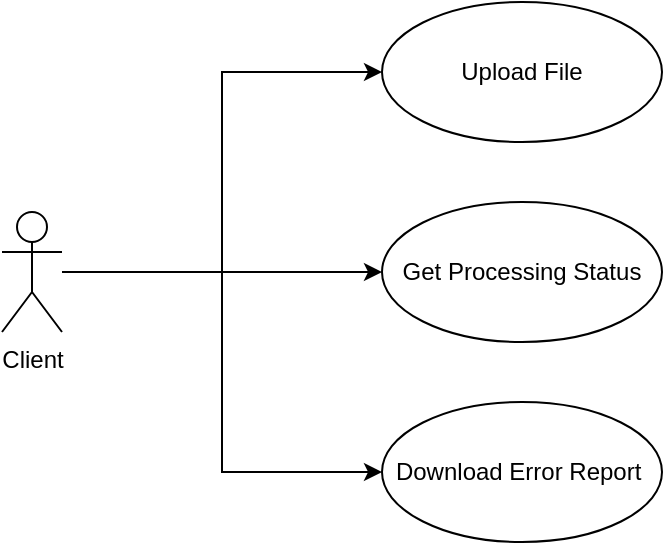 <mxfile version="27.2.0">
  <diagram name="Page-1" id="dx3lY_2Ip6GUPJx0M8Ue">
    <mxGraphModel dx="1339" dy="695" grid="1" gridSize="10" guides="1" tooltips="1" connect="1" arrows="1" fold="1" page="1" pageScale="1" pageWidth="850" pageHeight="1100" math="0" shadow="0">
      <root>
        <mxCell id="0" />
        <mxCell id="1" parent="0" />
        <mxCell id="hOmC9PKJEVMpnFEBVNOn-5" style="edgeStyle=orthogonalEdgeStyle;rounded=0;orthogonalLoop=1;jettySize=auto;html=1;entryX=0;entryY=0.5;entryDx=0;entryDy=0;" edge="1" parent="1" source="hOmC9PKJEVMpnFEBVNOn-1" target="hOmC9PKJEVMpnFEBVNOn-2">
          <mxGeometry relative="1" as="geometry" />
        </mxCell>
        <mxCell id="hOmC9PKJEVMpnFEBVNOn-8" style="edgeStyle=orthogonalEdgeStyle;rounded=0;orthogonalLoop=1;jettySize=auto;html=1;entryX=0;entryY=0.5;entryDx=0;entryDy=0;" edge="1" parent="1" source="hOmC9PKJEVMpnFEBVNOn-1" target="hOmC9PKJEVMpnFEBVNOn-6">
          <mxGeometry relative="1" as="geometry" />
        </mxCell>
        <mxCell id="hOmC9PKJEVMpnFEBVNOn-9" style="edgeStyle=orthogonalEdgeStyle;rounded=0;orthogonalLoop=1;jettySize=auto;html=1;entryX=0;entryY=0.5;entryDx=0;entryDy=0;" edge="1" parent="1" source="hOmC9PKJEVMpnFEBVNOn-1" target="hOmC9PKJEVMpnFEBVNOn-7">
          <mxGeometry relative="1" as="geometry" />
        </mxCell>
        <mxCell id="hOmC9PKJEVMpnFEBVNOn-1" value="Client" style="shape=umlActor;verticalLabelPosition=bottom;verticalAlign=top;html=1;outlineConnect=0;" vertex="1" parent="1">
          <mxGeometry x="40" y="205" width="30" height="60" as="geometry" />
        </mxCell>
        <mxCell id="hOmC9PKJEVMpnFEBVNOn-2" value="Upload File" style="ellipse;whiteSpace=wrap;html=1;" vertex="1" parent="1">
          <mxGeometry x="230" y="100" width="140" height="70" as="geometry" />
        </mxCell>
        <mxCell id="hOmC9PKJEVMpnFEBVNOn-6" value="Get Processing Status" style="ellipse;whiteSpace=wrap;html=1;" vertex="1" parent="1">
          <mxGeometry x="230" y="200" width="140" height="70" as="geometry" />
        </mxCell>
        <mxCell id="hOmC9PKJEVMpnFEBVNOn-7" value="Download Error Report&lt;span style=&quot;background-color: transparent; color: light-dark(rgb(0, 0, 0), rgb(255, 255, 255));&quot;&gt;&amp;nbsp;&lt;/span&gt;" style="ellipse;whiteSpace=wrap;html=1;" vertex="1" parent="1">
          <mxGeometry x="230" y="300" width="140" height="70" as="geometry" />
        </mxCell>
      </root>
    </mxGraphModel>
  </diagram>
</mxfile>
